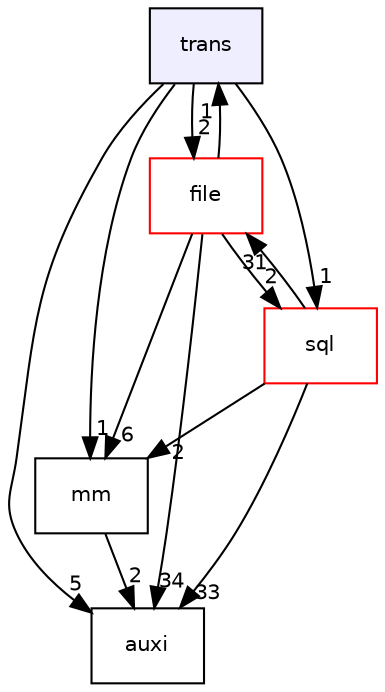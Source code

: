 digraph "trans" {
  bgcolor=transparent;
  compound=true
  node [ fontsize="10", fontname="Helvetica"];
  edge [ labelfontsize="10", labelfontname="Helvetica"];
  dir_e585264eab6548a5e3f6c92dae7a38c9 [shape=box, label="trans", style="filled", fillcolor="#eeeeff", pencolor="black", URL="dir_e585264eab6548a5e3f6c92dae7a38c9.html"];
  dir_fb6598a949f0f53f82ac9a1a956124c7 [shape=box label="file" color="red" URL="dir_fb6598a949f0f53f82ac9a1a956124c7.html"];
  dir_fc11452e4696bd8c0943c731770ef0fd [shape=box label="mm" URL="dir_fc11452e4696bd8c0943c731770ef0fd.html"];
  dir_5bd71961b401a432086d0fb290a87f3f [shape=box label="sql" color="red" URL="dir_5bd71961b401a432086d0fb290a87f3f.html"];
  dir_55aed34cd3f6ec638757940cb3108f99 [shape=box label="auxi" URL="dir_55aed34cd3f6ec638757940cb3108f99.html"];
  dir_fb6598a949f0f53f82ac9a1a956124c7->dir_e585264eab6548a5e3f6c92dae7a38c9 [headlabel="1", labeldistance=1.5 headhref="dir_000001_000011.html"];
  dir_fb6598a949f0f53f82ac9a1a956124c7->dir_fc11452e4696bd8c0943c731770ef0fd [headlabel="6", labeldistance=1.5 headhref="dir_000001_000004.html"];
  dir_fb6598a949f0f53f82ac9a1a956124c7->dir_5bd71961b401a432086d0fb290a87f3f [headlabel="2", labeldistance=1.5 headhref="dir_000001_000008.html"];
  dir_fb6598a949f0f53f82ac9a1a956124c7->dir_55aed34cd3f6ec638757940cb3108f99 [headlabel="34", labeldistance=1.5 headhref="dir_000001_000000.html"];
  dir_e585264eab6548a5e3f6c92dae7a38c9->dir_fb6598a949f0f53f82ac9a1a956124c7 [headlabel="2", labeldistance=1.5 headhref="dir_000011_000001.html"];
  dir_e585264eab6548a5e3f6c92dae7a38c9->dir_fc11452e4696bd8c0943c731770ef0fd [headlabel="1", labeldistance=1.5 headhref="dir_000011_000004.html"];
  dir_e585264eab6548a5e3f6c92dae7a38c9->dir_5bd71961b401a432086d0fb290a87f3f [headlabel="1", labeldistance=1.5 headhref="dir_000011_000008.html"];
  dir_e585264eab6548a5e3f6c92dae7a38c9->dir_55aed34cd3f6ec638757940cb3108f99 [headlabel="5", labeldistance=1.5 headhref="dir_000011_000000.html"];
  dir_fc11452e4696bd8c0943c731770ef0fd->dir_55aed34cd3f6ec638757940cb3108f99 [headlabel="2", labeldistance=1.5 headhref="dir_000004_000000.html"];
  dir_5bd71961b401a432086d0fb290a87f3f->dir_fb6598a949f0f53f82ac9a1a956124c7 [headlabel="31", labeldistance=1.5 headhref="dir_000008_000001.html"];
  dir_5bd71961b401a432086d0fb290a87f3f->dir_fc11452e4696bd8c0943c731770ef0fd [headlabel="2", labeldistance=1.5 headhref="dir_000008_000004.html"];
  dir_5bd71961b401a432086d0fb290a87f3f->dir_55aed34cd3f6ec638757940cb3108f99 [headlabel="33", labeldistance=1.5 headhref="dir_000008_000000.html"];
}
